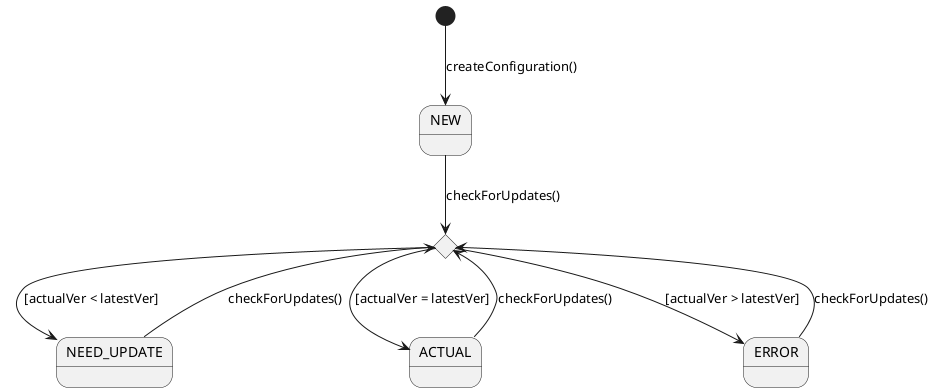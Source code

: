 @startuml
state "NEW" as NewState
state "NEED_UPDATE" as NeedUpdateState
state "ACTUAL" as ActualState
state "ERROR" as ErrorState
state c  <<choice>> : check

[*] --> NewState : createConfiguration()
NewState --> c : checkForUpdates()
c --> NeedUpdateState : [actualVer < latestVer]
c --> ActualState : [actualVer = latestVer]
c --> ErrorState : [actualVer > latestVer]

NeedUpdateState --> c : checkForUpdates()
ActualState --> c : checkForUpdates()
ErrorState --> c : checkForUpdates()
@enduml

@startuml
testdot
@enduml
